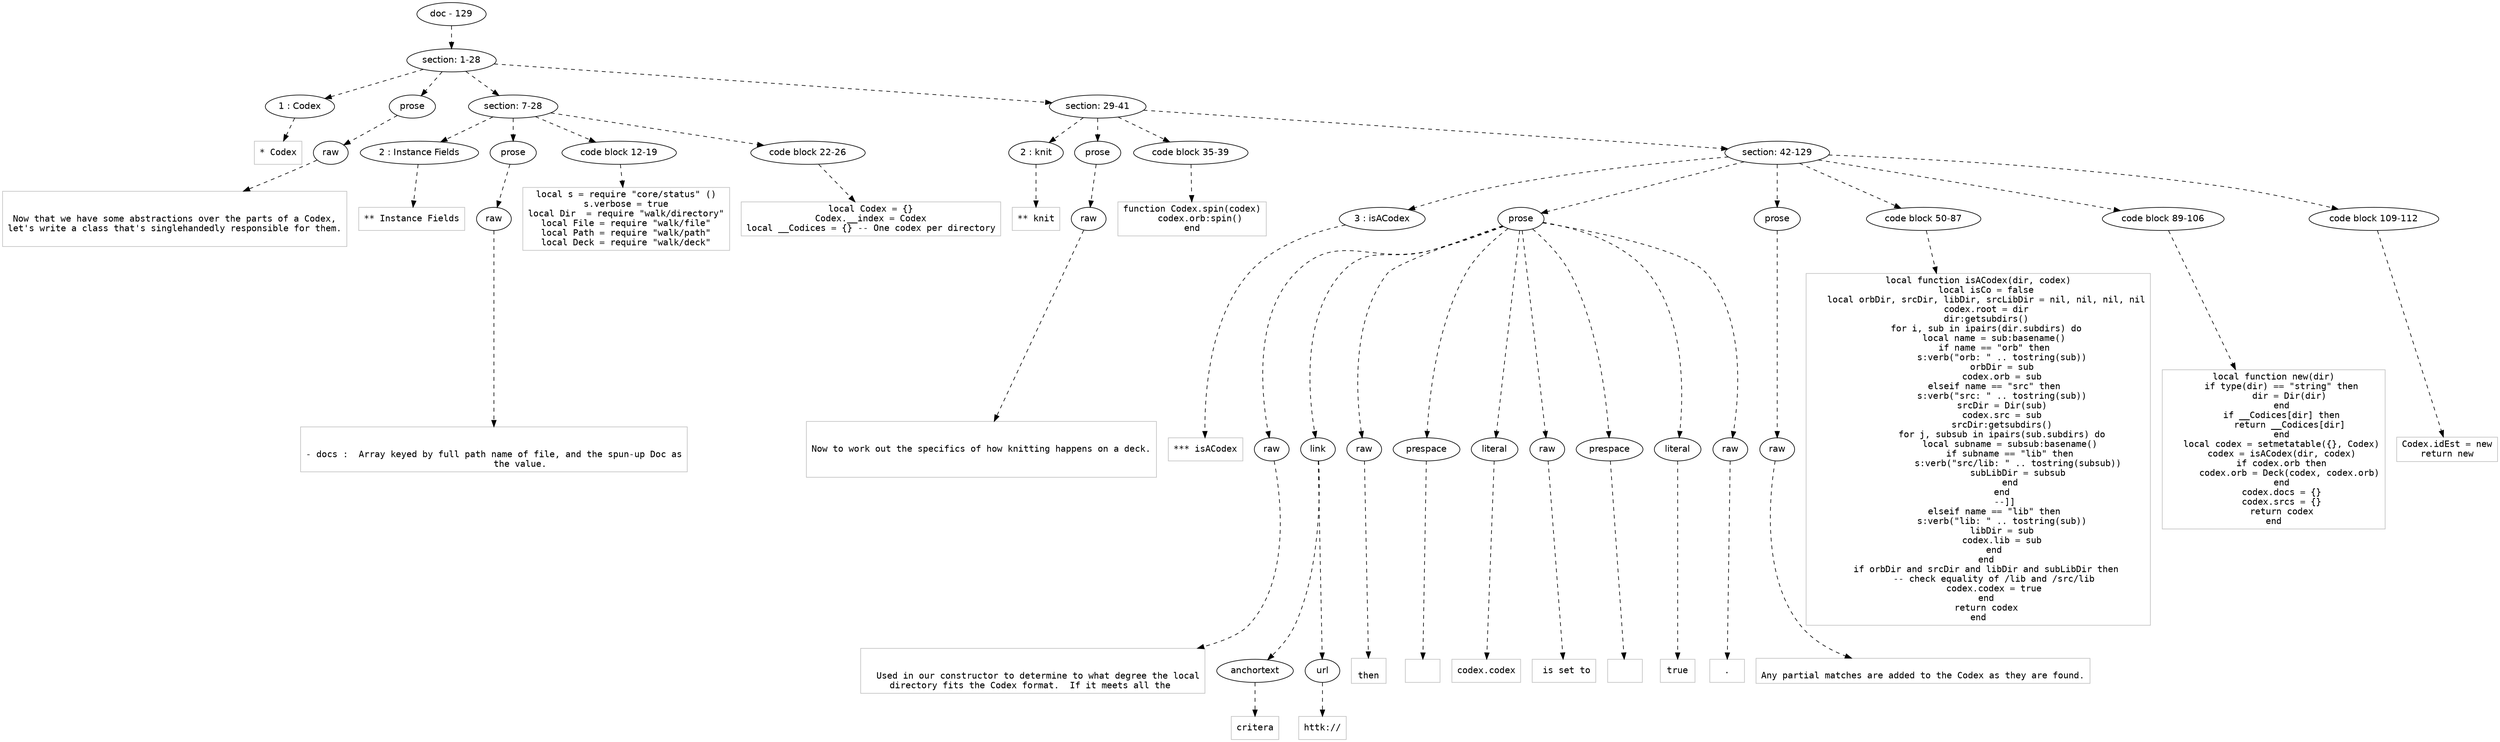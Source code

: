 digraph lpegNode {

node [fontname=Helvetica]
edge [style=dashed]

doc_0 [label="doc - 129"]


doc_0 -> { section_1}
{rank=same; section_1}

section_1 [label="section: 1-28"]


// END RANK doc_0

section_1 -> { header_2 prose_3 section_4 section_5}
{rank=same; header_2 prose_3 section_4 section_5}

header_2 [label="1 : Codex"]

prose_3 [label="prose"]

section_4 [label="section: 7-28"]

section_5 [label="section: 29-41"]


// END RANK section_1

header_2 -> leaf_6
leaf_6  [color=Gray,shape=rectangle,fontname=Inconsolata,label="* Codex"]
// END RANK header_2

prose_3 -> { raw_7}
{rank=same; raw_7}

raw_7 [label="raw"]


// END RANK prose_3

raw_7 -> leaf_8
leaf_8  [color=Gray,shape=rectangle,fontname=Inconsolata,label="

Now that we have some abstractions over the parts of a Codex,
let's write a class that's singlehandedly responsible for them.

"]
// END RANK raw_7

section_4 -> { header_9 prose_10 codeblock_11 codeblock_12}
{rank=same; header_9 prose_10 codeblock_11 codeblock_12}

header_9 [label="2 : Instance Fields"]

prose_10 [label="prose"]

codeblock_11 [label="code block 12-19"]

codeblock_12 [label="code block 22-26"]


// END RANK section_4

header_9 -> leaf_13
leaf_13  [color=Gray,shape=rectangle,fontname=Inconsolata,label="** Instance Fields"]
// END RANK header_9

prose_10 -> { raw_14}
{rank=same; raw_14}

raw_14 [label="raw"]


// END RANK prose_10

raw_14 -> leaf_15
leaf_15  [color=Gray,shape=rectangle,fontname=Inconsolata,label="

- docs :  Array keyed by full path name of file, and the spun-up Doc as
          the value.
"]
// END RANK raw_14

codeblock_11 -> leaf_16
leaf_16  [color=Gray,shape=rectangle,fontname=Inconsolata,label="local s = require \"core/status\" ()
s.verbose = true
local Dir  = require \"walk/directory\"
local File = require \"walk/file\"
local Path = require \"walk/path\"
local Deck = require \"walk/deck\""]
// END RANK codeblock_11

codeblock_12 -> leaf_17
leaf_17  [color=Gray,shape=rectangle,fontname=Inconsolata,label="local Codex = {}
Codex.__index = Codex
local __Codices = {} -- One codex per directory"]
// END RANK codeblock_12

section_5 -> { header_18 prose_19 codeblock_20 section_21}
{rank=same; header_18 prose_19 codeblock_20 section_21}

header_18 [label="2 : knit"]

prose_19 [label="prose"]

codeblock_20 [label="code block 35-39"]

section_21 [label="section: 42-129"]


// END RANK section_5

header_18 -> leaf_22
leaf_22  [color=Gray,shape=rectangle,fontname=Inconsolata,label="** knit"]
// END RANK header_18

prose_19 -> { raw_23}
{rank=same; raw_23}

raw_23 [label="raw"]


// END RANK prose_19

raw_23 -> leaf_24
leaf_24  [color=Gray,shape=rectangle,fontname=Inconsolata,label="

Now to work out the specifics of how knitting happens on a deck.


"]
// END RANK raw_23

codeblock_20 -> leaf_25
leaf_25  [color=Gray,shape=rectangle,fontname=Inconsolata,label="function Codex.spin(codex)
   codex.orb:spin()
end"]
// END RANK codeblock_20

section_21 -> { header_26 prose_27 prose_28 codeblock_29 codeblock_30 codeblock_31}
{rank=same; header_26 prose_27 prose_28 codeblock_29 codeblock_30 codeblock_31}

header_26 [label="3 : isACodex"]

prose_27 [label="prose"]

prose_28 [label="prose"]

codeblock_29 [label="code block 50-87"]

codeblock_30 [label="code block 89-106"]

codeblock_31 [label="code block 109-112"]


// END RANK section_21

header_26 -> leaf_32
leaf_32  [color=Gray,shape=rectangle,fontname=Inconsolata,label="*** isACodex"]
// END RANK header_26

prose_27 -> { raw_33 link_34 raw_35 prespace_36 literal_37 raw_38 prespace_39 literal_40 raw_41}
{rank=same; raw_33 link_34 raw_35 prespace_36 literal_37 raw_38 prespace_39 literal_40 raw_41}

raw_33 [label="raw"]

link_34 [label="link"]

raw_35 [label="raw"]

prespace_36 [label="prespace"]

literal_37 [label="literal"]

raw_38 [label="raw"]

prespace_39 [label="prespace"]

literal_40 [label="literal"]

raw_41 [label="raw"]


// END RANK prose_27

raw_33 -> leaf_42
leaf_42  [color=Gray,shape=rectangle,fontname=Inconsolata,label="

  Used in our constructor to determine to what degree the local
directory fits the Codex format.  If it meets all the "]
// END RANK raw_33

link_34 -> { anchortext_43 url_44}
{rank=same; anchortext_43 url_44}

anchortext_43 [label="anchortext"]

url_44 [label="url"]


// END RANK link_34

anchortext_43 -> leaf_45
leaf_45  [color=Gray,shape=rectangle,fontname=Inconsolata,label="critera"]
// END RANK anchortext_43

url_44 -> leaf_46
leaf_46  [color=Gray,shape=rectangle,fontname=Inconsolata,label="httk://"]
// END RANK url_44

raw_35 -> leaf_47
leaf_47  [color=Gray,shape=rectangle,fontname=Inconsolata,label="
then"]
// END RANK raw_35

prespace_36 -> leaf_48
leaf_48  [color=Gray,shape=rectangle,fontname=Inconsolata,label=" "]
// END RANK prespace_36

literal_37 -> leaf_49
leaf_49  [color=Gray,shape=rectangle,fontname=Inconsolata,label="codex.codex"]
// END RANK literal_37

raw_38 -> leaf_50
leaf_50  [color=Gray,shape=rectangle,fontname=Inconsolata,label=" is set to"]
// END RANK raw_38

prespace_39 -> leaf_51
leaf_51  [color=Gray,shape=rectangle,fontname=Inconsolata,label=" "]
// END RANK prespace_39

literal_40 -> leaf_52
leaf_52  [color=Gray,shape=rectangle,fontname=Inconsolata,label="true"]
// END RANK literal_40

raw_41 -> leaf_53
leaf_53  [color=Gray,shape=rectangle,fontname=Inconsolata,label=".
"]
// END RANK raw_41

prose_28 -> { raw_54}
{rank=same; raw_54}

raw_54 [label="raw"]


// END RANK prose_28

raw_54 -> leaf_55
leaf_55  [color=Gray,shape=rectangle,fontname=Inconsolata,label="
Any partial matches are added to the Codex as they are found.
"]
// END RANK raw_54

codeblock_29 -> leaf_56
leaf_56  [color=Gray,shape=rectangle,fontname=Inconsolata,label="local function isACodex(dir, codex)
   local isCo = false
   local orbDir, srcDir, libDir, srcLibDir = nil, nil, nil, nil
   codex.root = dir
   dir:getsubdirs()
   for i, sub in ipairs(dir.subdirs) do
      local name = sub:basename()
      if name == \"orb\" then
         s:verb(\"orb: \" .. tostring(sub))
         orbDir = sub
         codex.orb = sub
      elseif name == \"src\" then
         s:verb(\"src: \" .. tostring(sub))
         srcDir = Dir(sub)
         codex.src = sub
         srcDir:getsubdirs()
         for j, subsub in ipairs(sub.subdirs) do
            local subname = subsub:basename()
            if subname == \"lib\" then
               s:verb(\"src/lib: \" .. tostring(subsub))
               subLibDir = subsub
            end
         end
          --]]
      elseif name == \"lib\" then
         s:verb(\"lib: \" .. tostring(sub))
         libDir = sub
         codex.lib = sub
      end
   end
   if orbDir and srcDir and libDir and subLibDir then
      -- check equality of /lib and /src/lib
      codex.codex = true
   end
   return codex
end"]
// END RANK codeblock_29

codeblock_30 -> leaf_57
leaf_57  [color=Gray,shape=rectangle,fontname=Inconsolata,label="local function new(dir)
   if type(dir) == \"string\" then
      dir = Dir(dir)
   end
   if __Codices[dir] then
      return __Codices[dir]
   end
   local codex = setmetatable({}, Codex)
   codex = isACodex(dir, codex)
   if codex.orb then
      codex.orb = Deck(codex, codex.orb)
   end
   codex.docs = {}
   codex.srcs = {}
   return codex
end"]
// END RANK codeblock_30

codeblock_31 -> leaf_58
leaf_58  [color=Gray,shape=rectangle,fontname=Inconsolata,label="Codex.idEst = new
return new"]
// END RANK codeblock_31


}

